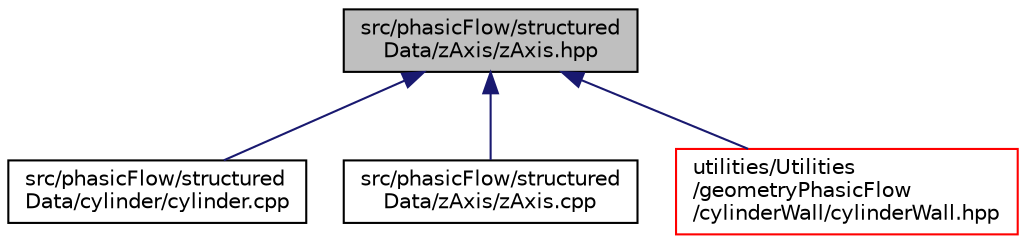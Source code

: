 digraph "src/phasicFlow/structuredData/zAxis/zAxis.hpp"
{
 // LATEX_PDF_SIZE
  edge [fontname="Helvetica",fontsize="10",labelfontname="Helvetica",labelfontsize="10"];
  node [fontname="Helvetica",fontsize="10",shape=record];
  Node1 [label="src/phasicFlow/structured\lData/zAxis/zAxis.hpp",height=0.2,width=0.4,color="black", fillcolor="grey75", style="filled", fontcolor="black",tooltip=" "];
  Node1 -> Node2 [dir="back",color="midnightblue",fontsize="10",style="solid",fontname="Helvetica"];
  Node2 [label="src/phasicFlow/structured\lData/cylinder/cylinder.cpp",height=0.2,width=0.4,color="black", fillcolor="white", style="filled",URL="$cylinder_8cpp.html",tooltip=" "];
  Node1 -> Node3 [dir="back",color="midnightblue",fontsize="10",style="solid",fontname="Helvetica"];
  Node3 [label="src/phasicFlow/structured\lData/zAxis/zAxis.cpp",height=0.2,width=0.4,color="black", fillcolor="white", style="filled",URL="$zAxis_8cpp.html",tooltip=" "];
  Node1 -> Node4 [dir="back",color="midnightblue",fontsize="10",style="solid",fontname="Helvetica"];
  Node4 [label="utilities/Utilities\l/geometryPhasicFlow\l/cylinderWall/cylinderWall.hpp",height=0.2,width=0.4,color="red", fillcolor="white", style="filled",URL="$cylinderWall_8hpp.html",tooltip=" "];
}
